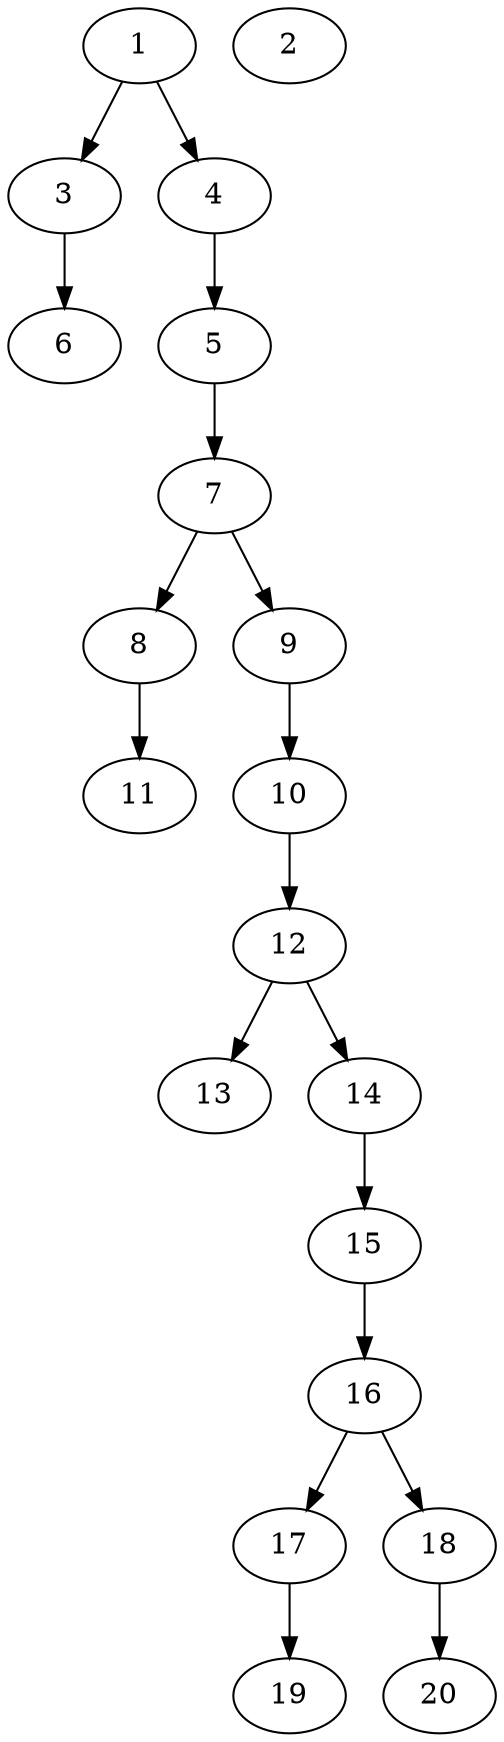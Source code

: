 // DAG automatically generated by daggen at Thu Oct  3 13:58:43 2019
// ./daggen --dot -n 20 --ccr 0.3 --fat 0.3 --regular 0.9 --density 0.5 --mindata 5242880 --maxdata 52428800 
digraph G {
  1 [size="75158187", alpha="0.11", expect_size="22547456"] 
  1 -> 3 [size ="22547456"]
  1 -> 4 [size ="22547456"]
  2 [size="39782400", alpha="0.06", expect_size="11934720"] 
  3 [size="24367787", alpha="0.15", expect_size="7310336"] 
  3 -> 6 [size ="7310336"]
  4 [size="131491840", alpha="0.19", expect_size="39447552"] 
  4 -> 5 [size ="39447552"]
  5 [size="167936000", alpha="0.08", expect_size="50380800"] 
  5 -> 7 [size ="50380800"]
  6 [size="121893547", alpha="0.05", expect_size="36568064"] 
  7 [size="110281387", alpha="0.17", expect_size="33084416"] 
  7 -> 8 [size ="33084416"]
  7 -> 9 [size ="33084416"]
  8 [size="91194027", alpha="0.14", expect_size="27358208"] 
  8 -> 11 [size ="27358208"]
  9 [size="38365867", alpha="0.04", expect_size="11509760"] 
  9 -> 10 [size ="11509760"]
  10 [size="104587947", alpha="0.15", expect_size="31376384"] 
  10 -> 12 [size ="31376384"]
  11 [size="83544747", alpha="0.20", expect_size="25063424"] 
  12 [size="169540267", alpha="0.16", expect_size="50862080"] 
  12 -> 13 [size ="50862080"]
  12 -> 14 [size ="50862080"]
  13 [size="60153173", alpha="0.14", expect_size="18045952"] 
  14 [size="19124907", alpha="0.07", expect_size="5737472"] 
  14 -> 15 [size ="5737472"]
  15 [size="172161707", alpha="0.02", expect_size="51648512"] 
  15 -> 16 [size ="51648512"]
  16 [size="78493013", alpha="0.12", expect_size="23547904"] 
  16 -> 17 [size ="23547904"]
  16 -> 18 [size ="23547904"]
  17 [size="119046827", alpha="0.18", expect_size="35714048"] 
  17 -> 19 [size ="35714048"]
  18 [size="97389227", alpha="0.05", expect_size="29216768"] 
  18 -> 20 [size ="29216768"]
  19 [size="47766187", alpha="0.16", expect_size="14329856"] 
  20 [size="78247253", alpha="0.14", expect_size="23474176"] 
}
